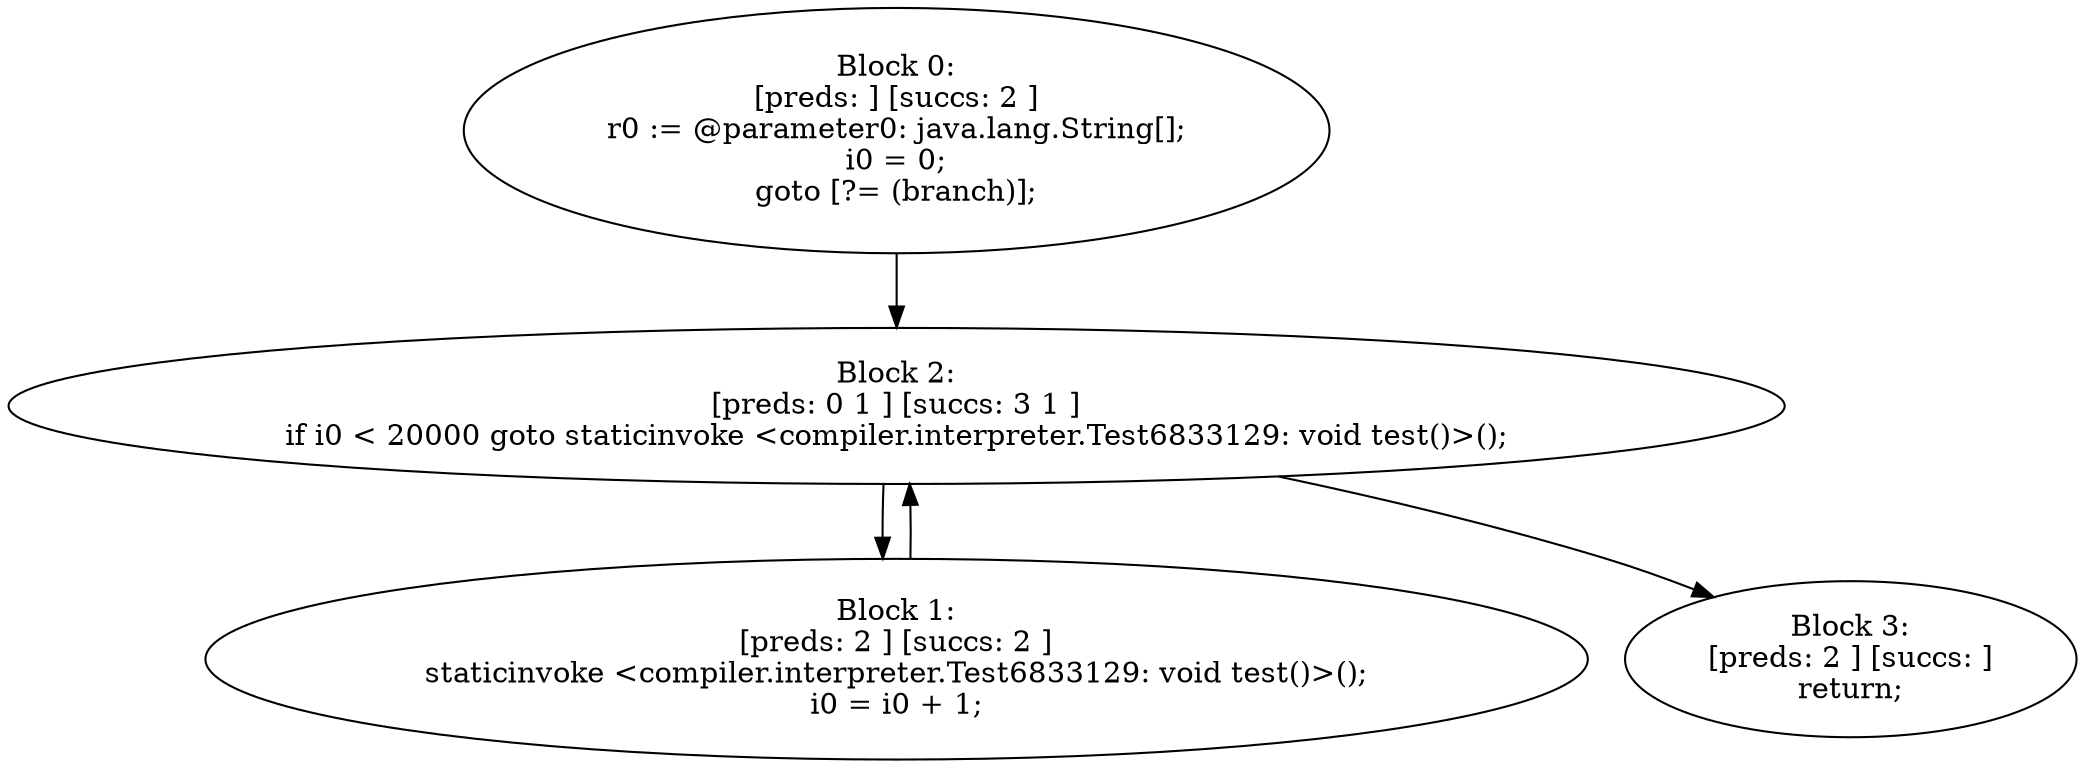 digraph "unitGraph" {
    "Block 0:
[preds: ] [succs: 2 ]
r0 := @parameter0: java.lang.String[];
i0 = 0;
goto [?= (branch)];
"
    "Block 1:
[preds: 2 ] [succs: 2 ]
staticinvoke <compiler.interpreter.Test6833129: void test()>();
i0 = i0 + 1;
"
    "Block 2:
[preds: 0 1 ] [succs: 3 1 ]
if i0 < 20000 goto staticinvoke <compiler.interpreter.Test6833129: void test()>();
"
    "Block 3:
[preds: 2 ] [succs: ]
return;
"
    "Block 0:
[preds: ] [succs: 2 ]
r0 := @parameter0: java.lang.String[];
i0 = 0;
goto [?= (branch)];
"->"Block 2:
[preds: 0 1 ] [succs: 3 1 ]
if i0 < 20000 goto staticinvoke <compiler.interpreter.Test6833129: void test()>();
";
    "Block 1:
[preds: 2 ] [succs: 2 ]
staticinvoke <compiler.interpreter.Test6833129: void test()>();
i0 = i0 + 1;
"->"Block 2:
[preds: 0 1 ] [succs: 3 1 ]
if i0 < 20000 goto staticinvoke <compiler.interpreter.Test6833129: void test()>();
";
    "Block 2:
[preds: 0 1 ] [succs: 3 1 ]
if i0 < 20000 goto staticinvoke <compiler.interpreter.Test6833129: void test()>();
"->"Block 3:
[preds: 2 ] [succs: ]
return;
";
    "Block 2:
[preds: 0 1 ] [succs: 3 1 ]
if i0 < 20000 goto staticinvoke <compiler.interpreter.Test6833129: void test()>();
"->"Block 1:
[preds: 2 ] [succs: 2 ]
staticinvoke <compiler.interpreter.Test6833129: void test()>();
i0 = i0 + 1;
";
}
